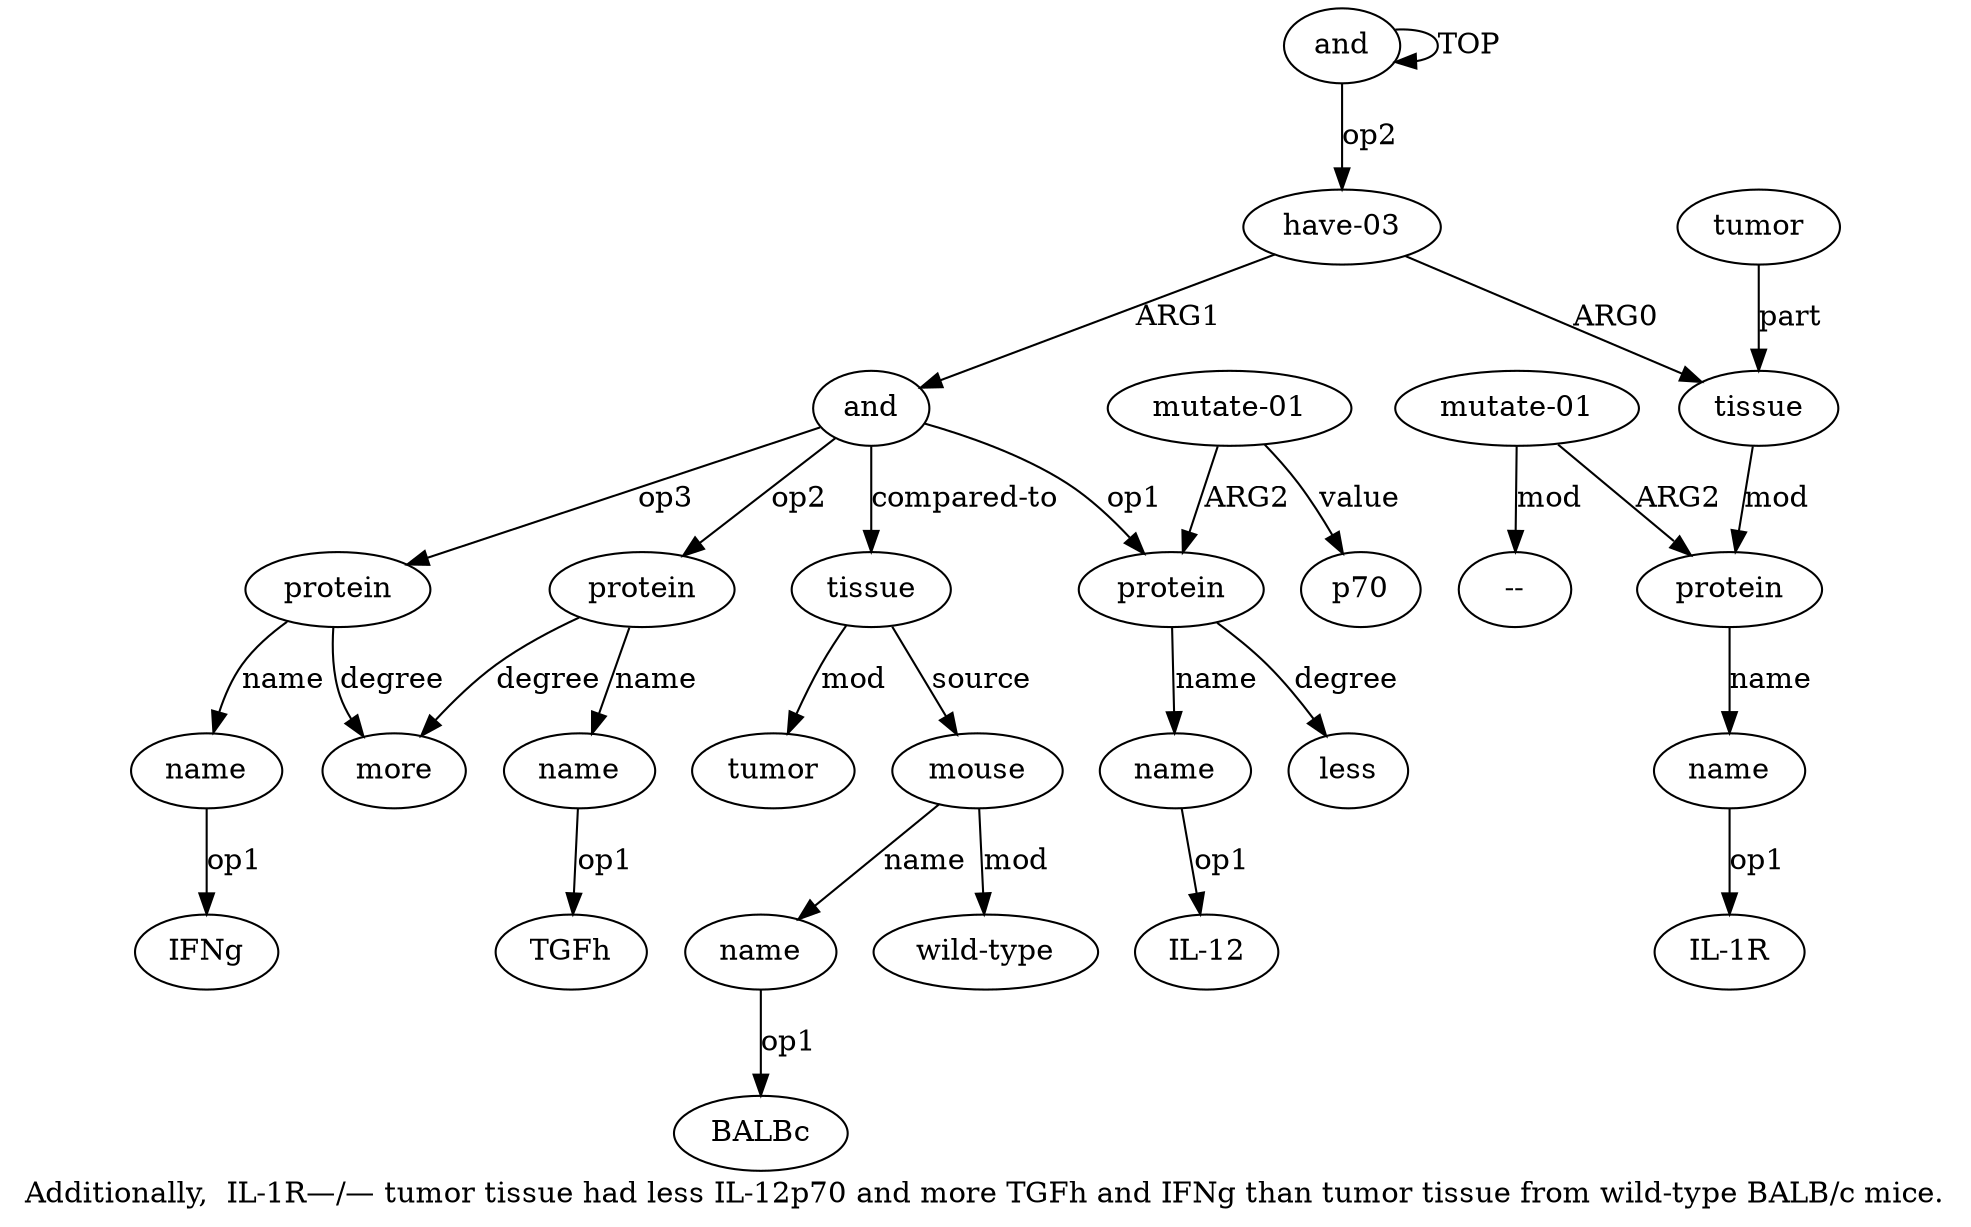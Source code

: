 digraph  {
	graph [label="Additionally,  IL-1R—/— tumor tissue had less IL-12p70 and more TGFh and IFNg than tumor tissue from wild-type BALB/c mice."];
	node [label="\N"];
	a20	 [color=black,
		gold_ind=20,
		gold_label=name,
		label=name,
		test_ind=20,
		test_label=name];
	"a20 BALBc"	 [color=black,
		gold_ind=-1,
		gold_label=BALBc,
		label=BALBc,
		test_ind=-1,
		test_label=BALBc];
	a20 -> "a20 BALBc" [key=0,
	color=black,
	gold_label=op1,
	label=op1,
	test_label=op1];
a21 [color=black,
	gold_ind=21,
	gold_label="wild-type",
	label="wild-type",
	test_ind=21,
	test_label="wild-type"];
"a16 IFNg" [color=black,
	gold_ind=-1,
	gold_label=IFNg,
	label=IFNg,
	test_ind=-1,
	test_label=IFNg];
"a13 TGFh" [color=black,
	gold_ind=-1,
	gold_label=TGFh,
	label=TGFh,
	test_ind=-1,
	test_label=TGFh];
"a10 p70" [color=black,
	gold_ind=-1,
	gold_label=p70,
	label=p70,
	test_ind=-1,
	test_label=p70];
"a6 --" [color=black,
	gold_ind=-1,
	gold_label="--",
	label="--",
	test_ind=-1,
	test_label="--"];
a15 [color=black,
	gold_ind=15,
	gold_label=protein,
	label=protein,
	test_ind=15,
	test_label=protein];
a14 [color=black,
	gold_ind=14,
	gold_label=more,
	label=more,
	test_ind=14,
	test_label=more];
a15 -> a14 [key=0,
color=black,
gold_label=degree,
label=degree,
test_label=degree];
a16 [color=black,
gold_ind=16,
gold_label=name,
label=name,
test_ind=16,
test_label=name];
a15 -> a16 [key=0,
color=black,
gold_label=name,
label=name,
test_label=name];
a17 [color=black,
gold_ind=17,
gold_label=tissue,
label=tissue,
test_ind=17,
test_label=tissue];
a19 [color=black,
gold_ind=19,
gold_label=mouse,
label=mouse,
test_ind=19,
test_label=mouse];
a17 -> a19 [key=0,
color=black,
gold_label=source,
label=source,
test_label=source];
a18 [color=black,
gold_ind=18,
gold_label=tumor,
label=tumor,
test_ind=18,
test_label=tumor];
a17 -> a18 [key=0,
color=black,
gold_label=mod,
label=mod,
test_label=mod];
a16 -> "a16 IFNg" [key=0,
color=black,
gold_label=op1,
label=op1,
test_label=op1];
a11 [color=black,
gold_ind=11,
gold_label=less,
label=less,
test_ind=11,
test_label=less];
a10 [color=black,
gold_ind=10,
gold_label="mutate-01",
label="mutate-01",
test_ind=10,
test_label="mutate-01"];
a10 -> "a10 p70" [key=0,
color=black,
gold_label=value,
label=value,
test_label=value];
a8 [color=black,
gold_ind=8,
gold_label=protein,
label=protein,
test_ind=8,
test_label=protein];
a10 -> a8 [key=0,
color=black,
gold_label=ARG2,
label=ARG2,
test_label=ARG2];
a13 [color=black,
gold_ind=13,
gold_label=name,
label=name,
test_ind=13,
test_label=name];
a13 -> "a13 TGFh" [key=0,
color=black,
gold_label=op1,
label=op1,
test_label=op1];
a12 [color=black,
gold_ind=12,
gold_label=protein,
label=protein,
test_ind=12,
test_label=protein];
a12 -> a14 [key=0,
color=black,
gold_label=degree,
label=degree,
test_label=degree];
a12 -> a13 [key=0,
color=black,
gold_label=name,
label=name,
test_label=name];
a19 -> a20 [key=0,
color=black,
gold_label=name,
label=name,
test_label=name];
a19 -> a21 [key=0,
color=black,
gold_label=mod,
label=mod,
test_label=mod];
a1 [color=black,
gold_ind=1,
gold_label="have-03",
label="have-03",
test_ind=1,
test_label="have-03"];
a2 [color=black,
gold_ind=2,
gold_label=tissue,
label=tissue,
test_ind=2,
test_label=tissue];
a1 -> a2 [key=0,
color=black,
gold_label=ARG0,
label=ARG0,
test_label=ARG0];
a7 [color=black,
gold_ind=7,
gold_label=and,
label=and,
test_ind=7,
test_label=and];
a1 -> a7 [key=0,
color=black,
gold_label=ARG1,
label=ARG1,
test_label=ARG1];
a0 [color=black,
gold_ind=0,
gold_label=and,
label=and,
test_ind=0,
test_label=and];
a0 -> a1 [key=0,
color=black,
gold_label=op2,
label=op2,
test_label=op2];
a0 -> a0 [key=0,
color=black,
gold_label=TOP,
label=TOP,
test_label=TOP];
a3 [color=black,
gold_ind=3,
gold_label=tumor,
label=tumor,
test_ind=3,
test_label=tumor];
a3 -> a2 [key=0,
color=black,
gold_label=part,
label=part,
test_label=part];
a4 [color=black,
gold_ind=4,
gold_label=protein,
label=protein,
test_ind=4,
test_label=protein];
a2 -> a4 [key=0,
color=black,
gold_label=mod,
label=mod,
test_label=mod];
a5 [color=black,
gold_ind=5,
gold_label=name,
label=name,
test_ind=5,
test_label=name];
"a5 IL-1R" [color=black,
gold_ind=-1,
gold_label="IL-1R",
label="IL-1R",
test_ind=-1,
test_label="IL-1R"];
a5 -> "a5 IL-1R" [key=0,
color=black,
gold_label=op1,
label=op1,
test_label=op1];
a4 -> a5 [key=0,
color=black,
gold_label=name,
label=name,
test_label=name];
a7 -> a15 [key=0,
color=black,
gold_label=op3,
label=op3,
test_label=op3];
a7 -> a17 [key=0,
color=black,
gold_label="compared-to",
label="compared-to",
test_label="compared-to"];
a7 -> a12 [key=0,
color=black,
gold_label=op2,
label=op2,
test_label=op2];
a7 -> a8 [key=0,
color=black,
gold_label=op1,
label=op1,
test_label=op1];
a6 [color=black,
gold_ind=6,
gold_label="mutate-01",
label="mutate-01",
test_ind=6,
test_label="mutate-01"];
a6 -> "a6 --" [key=0,
color=black,
gold_label=mod,
label=mod,
test_label=mod];
a6 -> a4 [key=0,
color=black,
gold_label=ARG2,
label=ARG2,
test_label=ARG2];
a9 [color=black,
gold_ind=9,
gold_label=name,
label=name,
test_ind=9,
test_label=name];
"a9 IL-12" [color=black,
gold_ind=-1,
gold_label="IL-12",
label="IL-12",
test_ind=-1,
test_label="IL-12"];
a9 -> "a9 IL-12" [key=0,
color=black,
gold_label=op1,
label=op1,
test_label=op1];
a8 -> a11 [key=0,
color=black,
gold_label=degree,
label=degree,
test_label=degree];
a8 -> a9 [key=0,
color=black,
gold_label=name,
label=name,
test_label=name];
}

